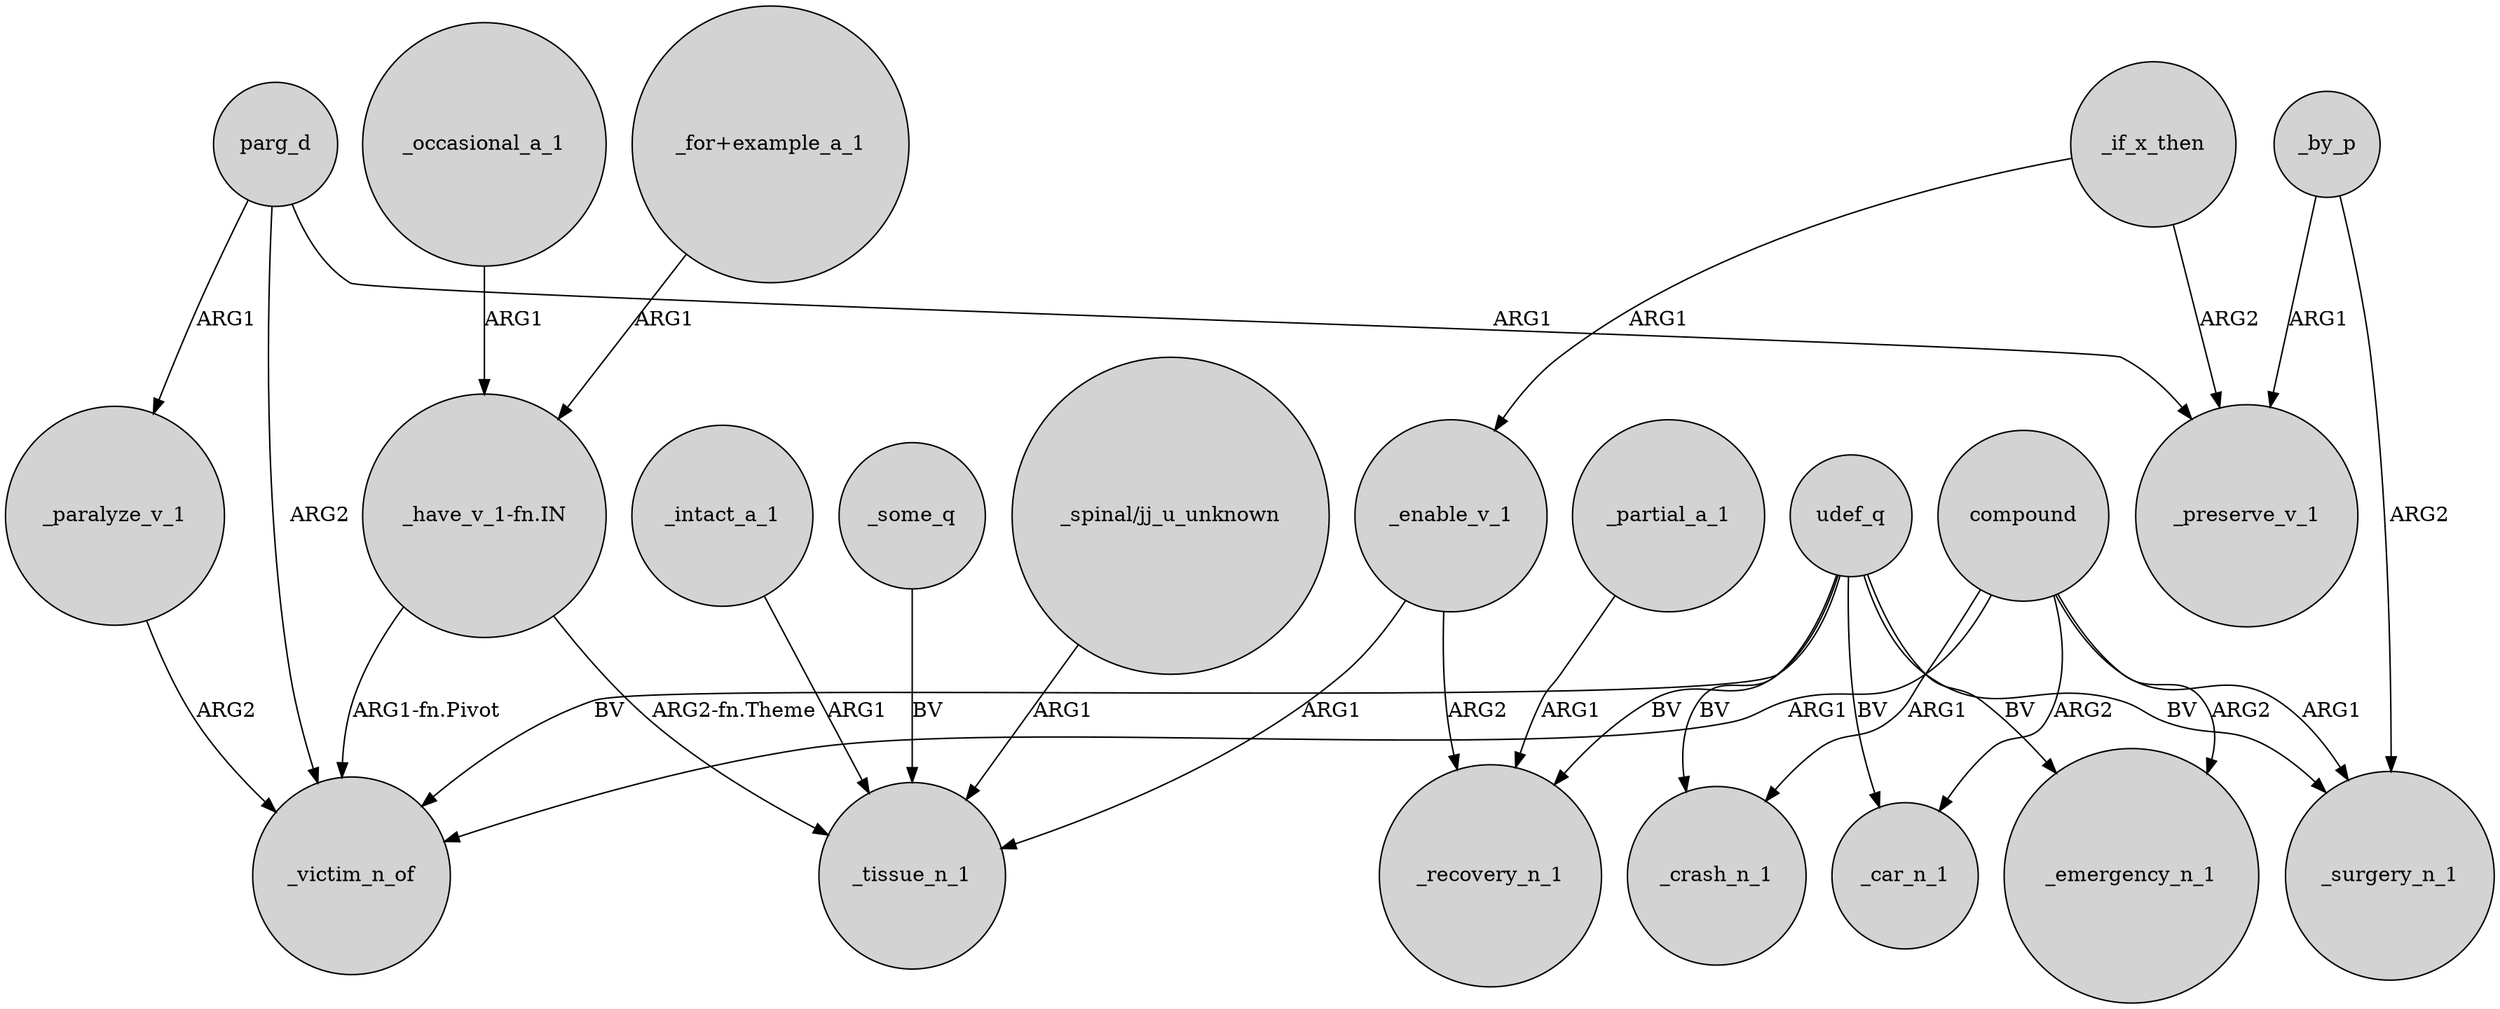 digraph {
	node [shape=circle style=filled]
	parg_d -> _victim_n_of [label=ARG2]
	"_have_v_1-fn.IN" -> _tissue_n_1 [label="ARG2-fn.Theme"]
	compound -> _emergency_n_1 [label=ARG2]
	_by_p -> _preserve_v_1 [label=ARG1]
	compound -> _surgery_n_1 [label=ARG1]
	_partial_a_1 -> _recovery_n_1 [label=ARG1]
	"_have_v_1-fn.IN" -> _victim_n_of [label="ARG1-fn.Pivot"]
	udef_q -> _surgery_n_1 [label=BV]
	compound -> _victim_n_of [label=ARG1]
	_enable_v_1 -> _tissue_n_1 [label=ARG1]
	_intact_a_1 -> _tissue_n_1 [label=ARG1]
	_if_x_then -> _enable_v_1 [label=ARG1]
	parg_d -> _paralyze_v_1 [label=ARG1]
	udef_q -> _victim_n_of [label=BV]
	"_for+example_a_1" -> "_have_v_1-fn.IN" [label=ARG1]
	compound -> _crash_n_1 [label=ARG1]
	_by_p -> _surgery_n_1 [label=ARG2]
	_paralyze_v_1 -> _victim_n_of [label=ARG2]
	_some_q -> _tissue_n_1 [label=BV]
	"_spinal/jj_u_unknown" -> _tissue_n_1 [label=ARG1]
	parg_d -> _preserve_v_1 [label=ARG1]
	udef_q -> _emergency_n_1 [label=BV]
	udef_q -> _car_n_1 [label=BV]
	_occasional_a_1 -> "_have_v_1-fn.IN" [label=ARG1]
	_enable_v_1 -> _recovery_n_1 [label=ARG2]
	udef_q -> _recovery_n_1 [label=BV]
	udef_q -> _crash_n_1 [label=BV]
	compound -> _car_n_1 [label=ARG2]
	_if_x_then -> _preserve_v_1 [label=ARG2]
}
